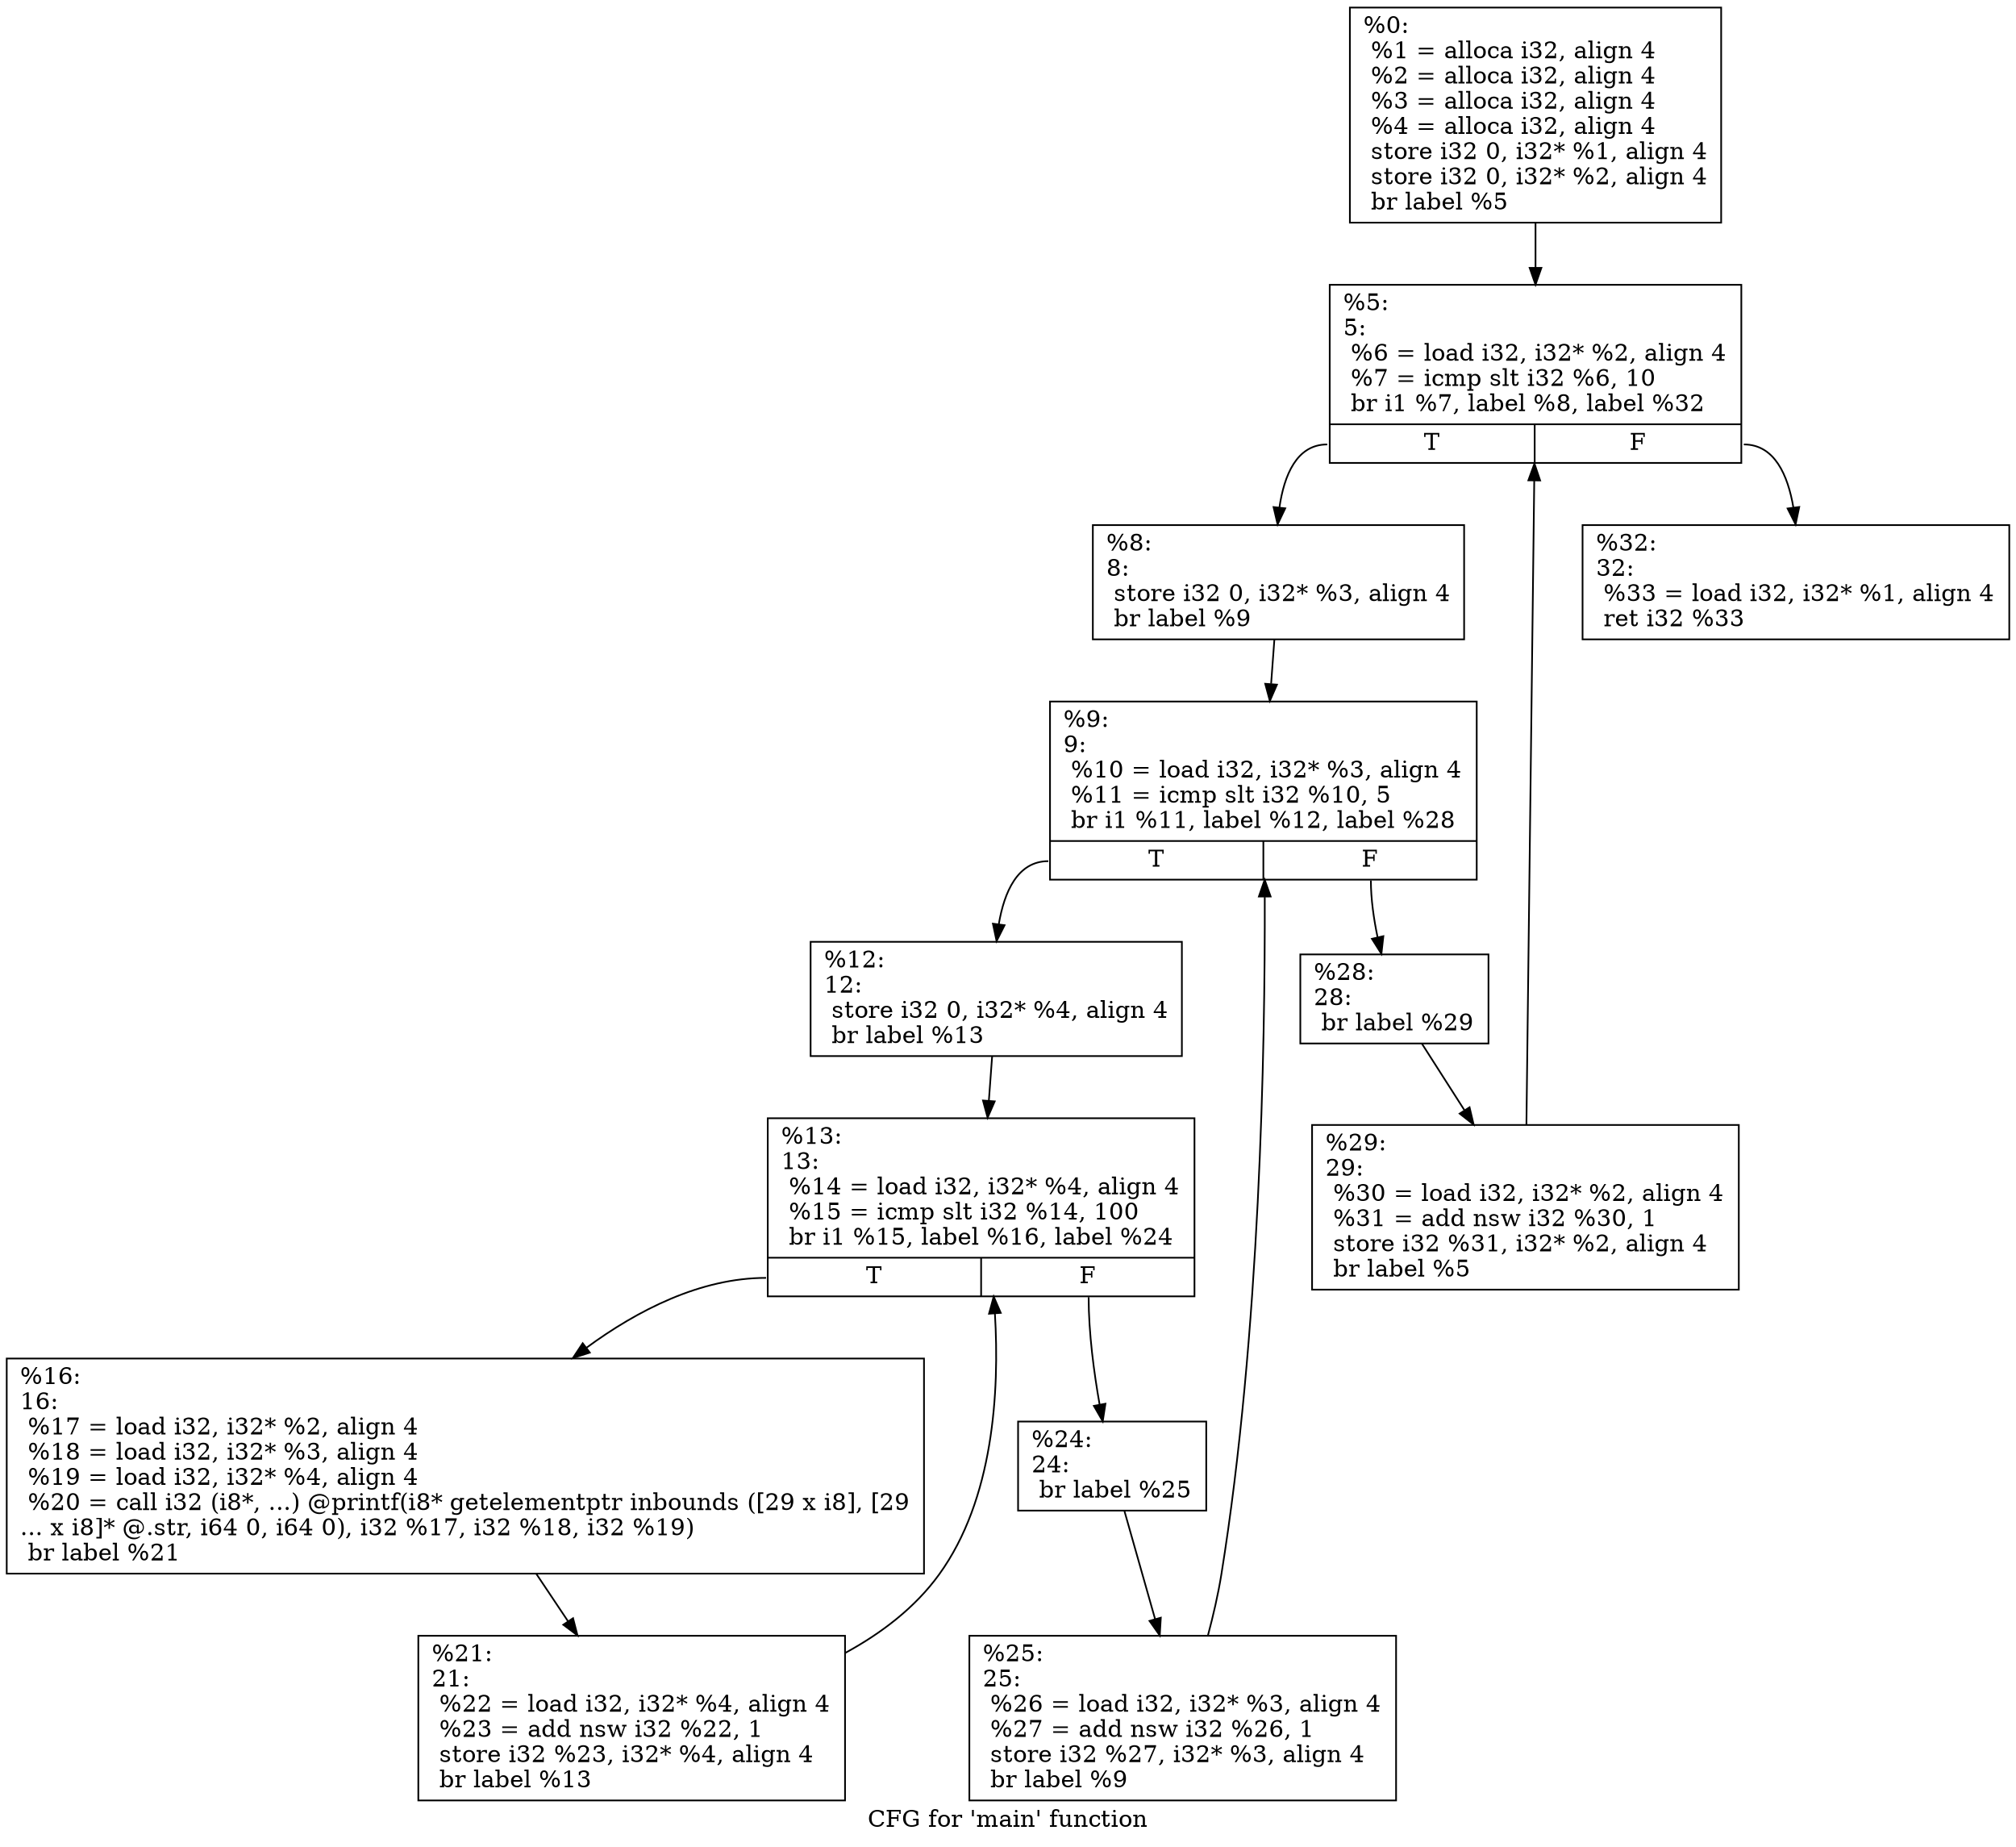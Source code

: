digraph "CFG for 'main' function" {
	label="CFG for 'main' function";

	Node0x171e230 [shape=record,label="{%0:\l  %1 = alloca i32, align 4\l  %2 = alloca i32, align 4\l  %3 = alloca i32, align 4\l  %4 = alloca i32, align 4\l  store i32 0, i32* %1, align 4\l  store i32 0, i32* %2, align 4\l  br label %5\l}"];
	Node0x171e230 -> Node0x171ec20;
	Node0x171ec20 [shape=record,label="{%5:\l5:                                                \l  %6 = load i32, i32* %2, align 4\l  %7 = icmp slt i32 %6, 10\l  br i1 %7, label %8, label %32\l|{<s0>T|<s1>F}}"];
	Node0x171ec20:s0 -> Node0x171edd0;
	Node0x171ec20:s1 -> Node0x171ee20;
	Node0x171edd0 [shape=record,label="{%8:\l8:                                                \l  store i32 0, i32* %3, align 4\l  br label %9\l}"];
	Node0x171edd0 -> Node0x171ead0;
	Node0x171ead0 [shape=record,label="{%9:\l9:                                                \l  %10 = load i32, i32* %3, align 4\l  %11 = icmp slt i32 %10, 5\l  br i1 %11, label %12, label %28\l|{<s0>T|<s1>F}}"];
	Node0x171ead0:s0 -> Node0x171f090;
	Node0x171ead0:s1 -> Node0x171f0e0;
	Node0x171f090 [shape=record,label="{%12:\l12:                                               \l  store i32 0, i32* %4, align 4\l  br label %13\l}"];
	Node0x171f090 -> Node0x171f1f0;
	Node0x171f1f0 [shape=record,label="{%13:\l13:                                               \l  %14 = load i32, i32* %4, align 4\l  %15 = icmp slt i32 %14, 100\l  br i1 %15, label %16, label %24\l|{<s0>T|<s1>F}}"];
	Node0x171f1f0:s0 -> Node0x171f3a0;
	Node0x171f1f0:s1 -> Node0x171f3f0;
	Node0x171f3a0 [shape=record,label="{%16:\l16:                                               \l  %17 = load i32, i32* %2, align 4\l  %18 = load i32, i32* %3, align 4\l  %19 = load i32, i32* %4, align 4\l  %20 = call i32 (i8*, ...) @printf(i8* getelementptr inbounds ([29 x i8], [29\l... x i8]* @.str, i64 0, i64 0), i32 %17, i32 %18, i32 %19)\l  br label %21\l}"];
	Node0x171f3a0 -> Node0x171fa10;
	Node0x171fa10 [shape=record,label="{%21:\l21:                                               \l  %22 = load i32, i32* %4, align 4\l  %23 = add nsw i32 %22, 1\l  store i32 %23, i32* %4, align 4\l  br label %13\l}"];
	Node0x171fa10 -> Node0x171f1f0;
	Node0x171f3f0 [shape=record,label="{%24:\l24:                                               \l  br label %25\l}"];
	Node0x171f3f0 -> Node0x171fc70;
	Node0x171fc70 [shape=record,label="{%25:\l25:                                               \l  %26 = load i32, i32* %3, align 4\l  %27 = add nsw i32 %26, 1\l  store i32 %27, i32* %3, align 4\l  br label %9\l}"];
	Node0x171fc70 -> Node0x171ead0;
	Node0x171f0e0 [shape=record,label="{%28:\l28:                                               \l  br label %29\l}"];
	Node0x171f0e0 -> Node0x171fed0;
	Node0x171fed0 [shape=record,label="{%29:\l29:                                               \l  %30 = load i32, i32* %2, align 4\l  %31 = add nsw i32 %30, 1\l  store i32 %31, i32* %2, align 4\l  br label %5\l}"];
	Node0x171fed0 -> Node0x171ec20;
	Node0x171ee20 [shape=record,label="{%32:\l32:                                               \l  %33 = load i32, i32* %1, align 4\l  ret i32 %33\l}"];
}
